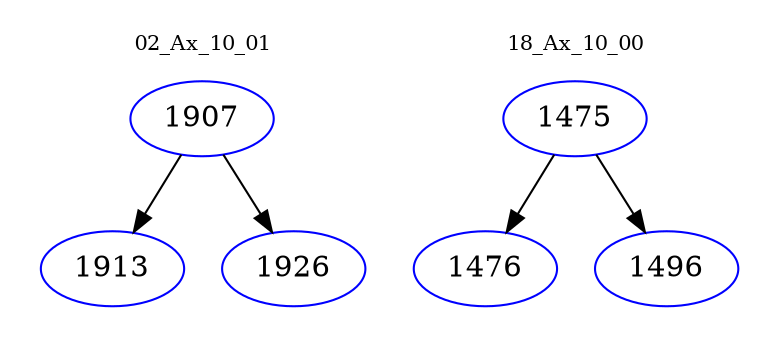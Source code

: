 digraph{
subgraph cluster_0 {
color = white
label = "02_Ax_10_01";
fontsize=10;
T0_1907 [label="1907", color="blue"]
T0_1907 -> T0_1913 [color="black"]
T0_1913 [label="1913", color="blue"]
T0_1907 -> T0_1926 [color="black"]
T0_1926 [label="1926", color="blue"]
}
subgraph cluster_1 {
color = white
label = "18_Ax_10_00";
fontsize=10;
T1_1475 [label="1475", color="blue"]
T1_1475 -> T1_1476 [color="black"]
T1_1476 [label="1476", color="blue"]
T1_1475 -> T1_1496 [color="black"]
T1_1496 [label="1496", color="blue"]
}
}
